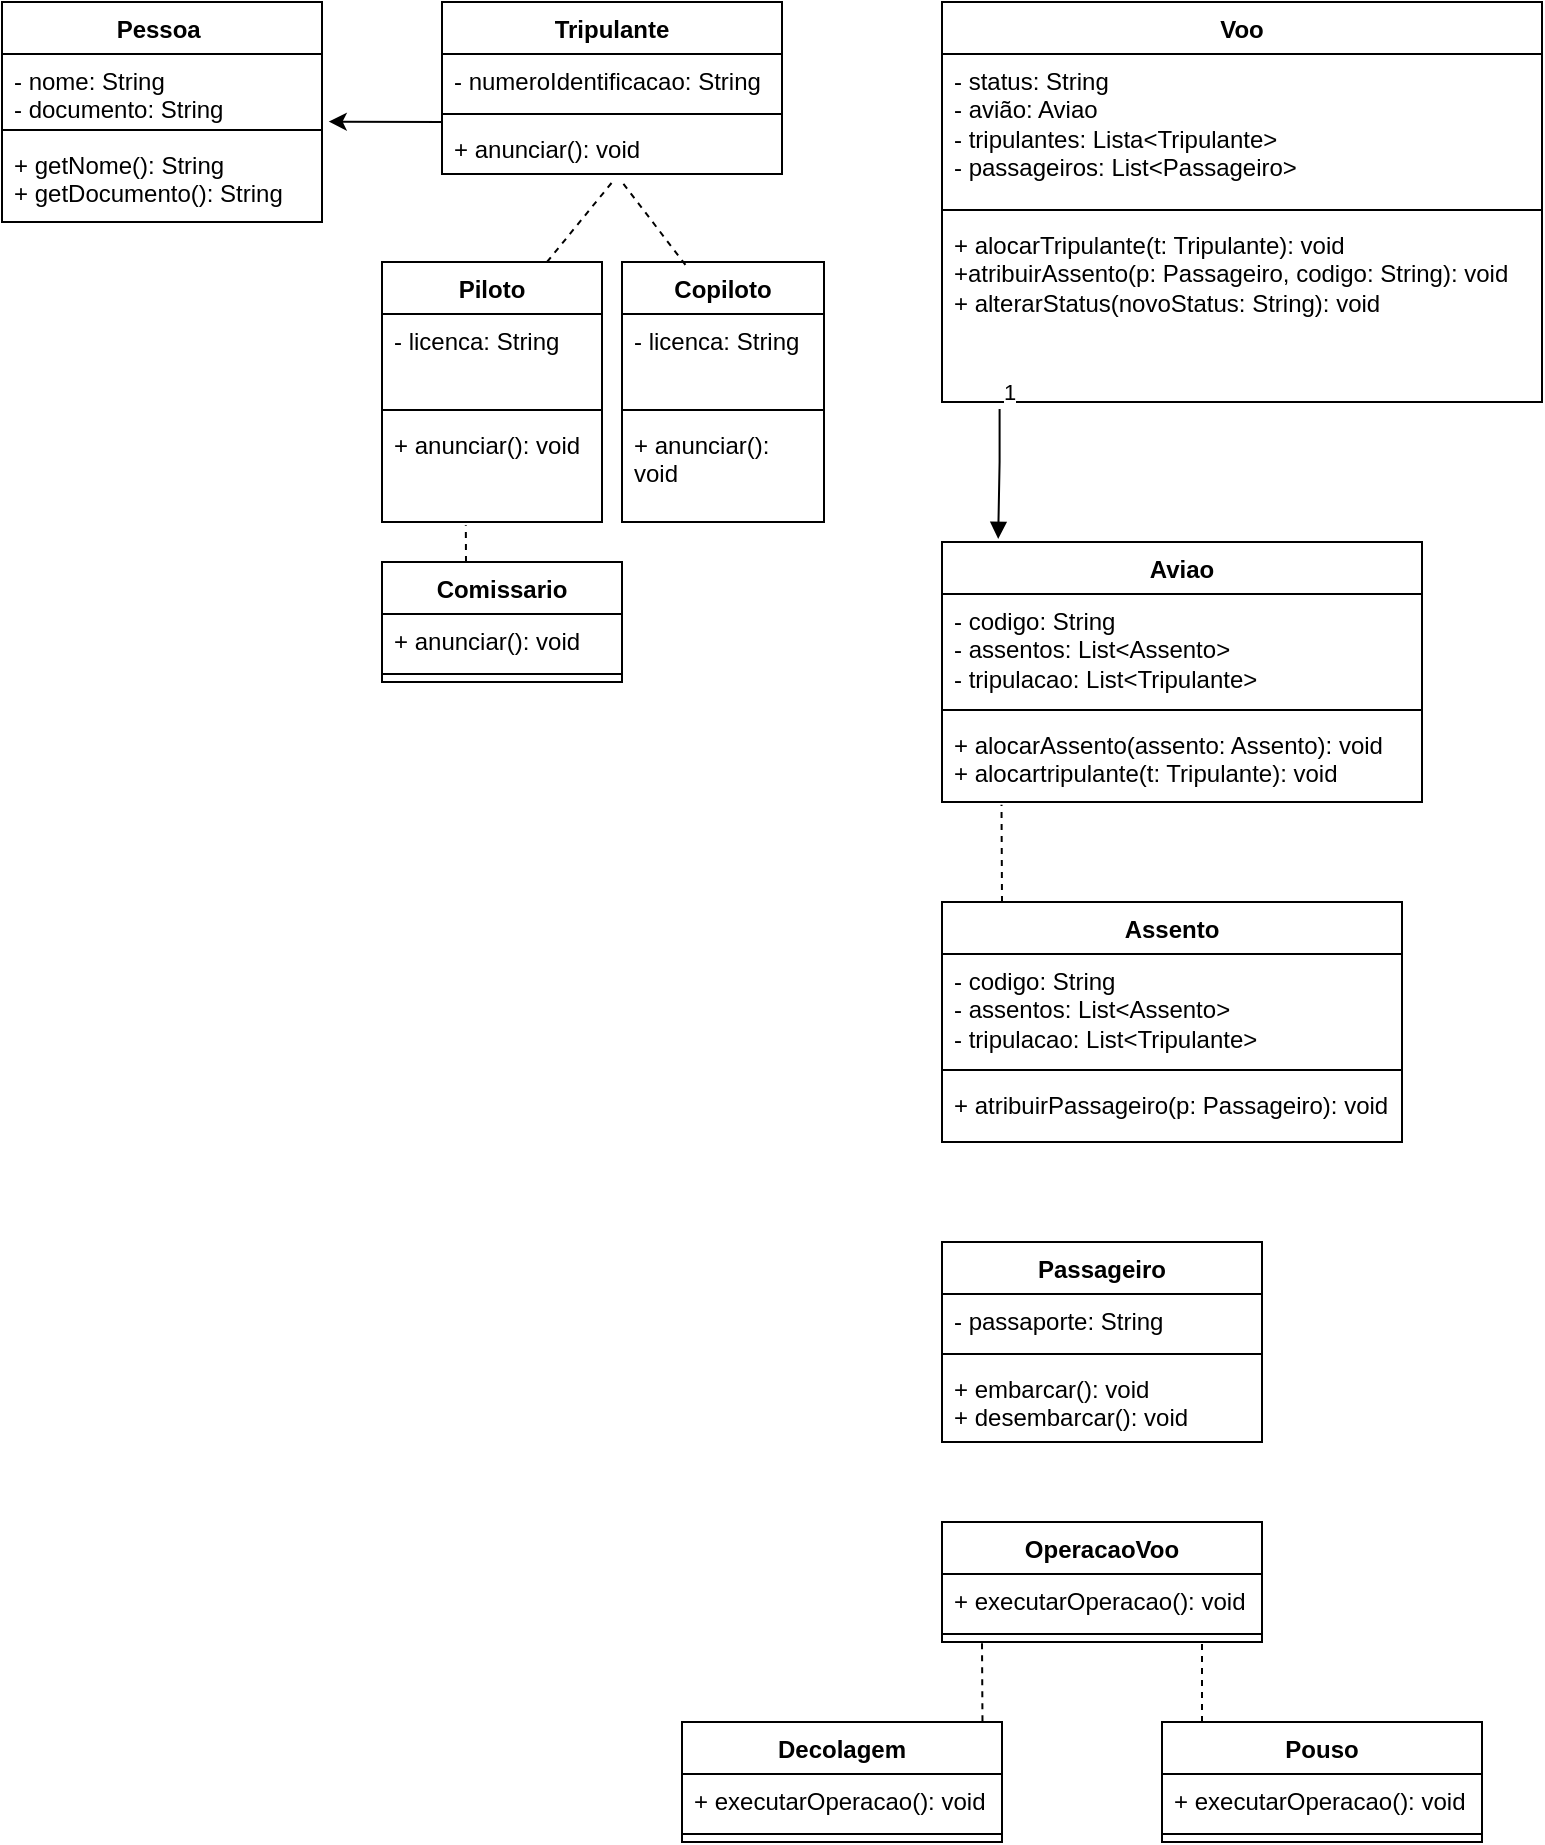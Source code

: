 <mxfile version="28.2.8">
  <diagram name="Página-1" id="MyFSVmAhdw2FAV-8SNYU">
    <mxGraphModel dx="2220" dy="1309" grid="1" gridSize="10" guides="1" tooltips="1" connect="1" arrows="1" fold="1" page="1" pageScale="1" pageWidth="827" pageHeight="1169" math="0" shadow="0">
      <root>
        <mxCell id="0" />
        <mxCell id="1" parent="0" />
        <mxCell id="O5UL9J-PGg51iqn4pIcP-1" value="Pessoa&amp;nbsp;" style="swimlane;fontStyle=1;align=center;verticalAlign=top;childLayout=stackLayout;horizontal=1;startSize=26;horizontalStack=0;resizeParent=1;resizeParentMax=0;resizeLast=0;collapsible=1;marginBottom=0;whiteSpace=wrap;html=1;" parent="1" vertex="1">
          <mxGeometry x="20" y="30" width="160" height="110" as="geometry" />
        </mxCell>
        <mxCell id="O5UL9J-PGg51iqn4pIcP-2" value="- nome: String&amp;nbsp;&lt;div&gt;- documento: String&amp;nbsp;&lt;/div&gt;" style="text;strokeColor=none;fillColor=none;align=left;verticalAlign=top;spacingLeft=4;spacingRight=4;overflow=hidden;rotatable=0;points=[[0,0.5],[1,0.5]];portConstraint=eastwest;whiteSpace=wrap;html=1;" parent="O5UL9J-PGg51iqn4pIcP-1" vertex="1">
          <mxGeometry y="26" width="160" height="34" as="geometry" />
        </mxCell>
        <mxCell id="O5UL9J-PGg51iqn4pIcP-3" value="" style="line;strokeWidth=1;fillColor=none;align=left;verticalAlign=middle;spacingTop=-1;spacingLeft=3;spacingRight=3;rotatable=0;labelPosition=right;points=[];portConstraint=eastwest;strokeColor=inherit;" parent="O5UL9J-PGg51iqn4pIcP-1" vertex="1">
          <mxGeometry y="60" width="160" height="8" as="geometry" />
        </mxCell>
        <mxCell id="O5UL9J-PGg51iqn4pIcP-4" value="+ getNome(): String&amp;nbsp;&lt;div&gt;+ getDocumento(): String&lt;/div&gt;" style="text;strokeColor=none;fillColor=none;align=left;verticalAlign=top;spacingLeft=4;spacingRight=4;overflow=hidden;rotatable=0;points=[[0,0.5],[1,0.5]];portConstraint=eastwest;whiteSpace=wrap;html=1;" parent="O5UL9J-PGg51iqn4pIcP-1" vertex="1">
          <mxGeometry y="68" width="160" height="42" as="geometry" />
        </mxCell>
        <mxCell id="O5UL9J-PGg51iqn4pIcP-5" value="Tripulante" style="swimlane;fontStyle=1;align=center;verticalAlign=top;childLayout=stackLayout;horizontal=1;startSize=26;horizontalStack=0;resizeParent=1;resizeParentMax=0;resizeLast=0;collapsible=1;marginBottom=0;whiteSpace=wrap;html=1;" parent="1" vertex="1">
          <mxGeometry x="240" y="30" width="170" height="86" as="geometry" />
        </mxCell>
        <mxCell id="O5UL9J-PGg51iqn4pIcP-6" value="- numeroIdentificacao: String" style="text;strokeColor=none;fillColor=none;align=left;verticalAlign=top;spacingLeft=4;spacingRight=4;overflow=hidden;rotatable=0;points=[[0,0.5],[1,0.5]];portConstraint=eastwest;whiteSpace=wrap;html=1;" parent="O5UL9J-PGg51iqn4pIcP-5" vertex="1">
          <mxGeometry y="26" width="170" height="26" as="geometry" />
        </mxCell>
        <mxCell id="O5UL9J-PGg51iqn4pIcP-7" value="" style="line;strokeWidth=1;fillColor=none;align=left;verticalAlign=middle;spacingTop=-1;spacingLeft=3;spacingRight=3;rotatable=0;labelPosition=right;points=[];portConstraint=eastwest;strokeColor=inherit;" parent="O5UL9J-PGg51iqn4pIcP-5" vertex="1">
          <mxGeometry y="52" width="170" height="8" as="geometry" />
        </mxCell>
        <mxCell id="O5UL9J-PGg51iqn4pIcP-8" value="+ anunciar(): void" style="text;strokeColor=none;fillColor=none;align=left;verticalAlign=top;spacingLeft=4;spacingRight=4;overflow=hidden;rotatable=0;points=[[0,0.5],[1,0.5]];portConstraint=eastwest;whiteSpace=wrap;html=1;" parent="O5UL9J-PGg51iqn4pIcP-5" vertex="1">
          <mxGeometry y="60" width="170" height="26" as="geometry" />
        </mxCell>
        <mxCell id="O5UL9J-PGg51iqn4pIcP-14" value="" style="endArrow=classic;html=1;rounded=0;entryX=1.021;entryY=0.994;entryDx=0;entryDy=0;entryPerimeter=0;exitX=0;exitY=0;exitDx=0;exitDy=0;exitPerimeter=0;" parent="1" source="O5UL9J-PGg51iqn4pIcP-8" target="O5UL9J-PGg51iqn4pIcP-2" edge="1">
          <mxGeometry width="50" height="50" relative="1" as="geometry">
            <mxPoint x="190" y="110" as="sourcePoint" />
            <mxPoint x="240" y="60" as="targetPoint" />
          </mxGeometry>
        </mxCell>
        <mxCell id="O5UL9J-PGg51iqn4pIcP-15" value="Piloto" style="swimlane;fontStyle=1;align=center;verticalAlign=top;childLayout=stackLayout;horizontal=1;startSize=26;horizontalStack=0;resizeParent=1;resizeParentMax=0;resizeLast=0;collapsible=1;marginBottom=0;whiteSpace=wrap;html=1;" parent="1" vertex="1">
          <mxGeometry x="210" y="160" width="110" height="130" as="geometry" />
        </mxCell>
        <mxCell id="O5UL9J-PGg51iqn4pIcP-16" value="- licenca: String" style="text;strokeColor=none;fillColor=none;align=left;verticalAlign=top;spacingLeft=4;spacingRight=4;overflow=hidden;rotatable=0;points=[[0,0.5],[1,0.5]];portConstraint=eastwest;whiteSpace=wrap;html=1;" parent="O5UL9J-PGg51iqn4pIcP-15" vertex="1">
          <mxGeometry y="26" width="110" height="44" as="geometry" />
        </mxCell>
        <mxCell id="O5UL9J-PGg51iqn4pIcP-17" value="" style="line;strokeWidth=1;fillColor=none;align=left;verticalAlign=middle;spacingTop=-1;spacingLeft=3;spacingRight=3;rotatable=0;labelPosition=right;points=[];portConstraint=eastwest;strokeColor=inherit;" parent="O5UL9J-PGg51iqn4pIcP-15" vertex="1">
          <mxGeometry y="70" width="110" height="8" as="geometry" />
        </mxCell>
        <mxCell id="O5UL9J-PGg51iqn4pIcP-18" value="+ anunciar(): void" style="text;strokeColor=none;fillColor=none;align=left;verticalAlign=top;spacingLeft=4;spacingRight=4;overflow=hidden;rotatable=0;points=[[0,0.5],[1,0.5]];portConstraint=eastwest;whiteSpace=wrap;html=1;" parent="O5UL9J-PGg51iqn4pIcP-15" vertex="1">
          <mxGeometry y="78" width="110" height="52" as="geometry" />
        </mxCell>
        <mxCell id="O5UL9J-PGg51iqn4pIcP-27" value="Copiloto" style="swimlane;fontStyle=1;align=center;verticalAlign=top;childLayout=stackLayout;horizontal=1;startSize=26;horizontalStack=0;resizeParent=1;resizeParentMax=0;resizeLast=0;collapsible=1;marginBottom=0;whiteSpace=wrap;html=1;" parent="1" vertex="1">
          <mxGeometry x="330" y="160" width="101" height="130" as="geometry" />
        </mxCell>
        <mxCell id="O5UL9J-PGg51iqn4pIcP-28" value="- licenca: String" style="text;strokeColor=none;fillColor=none;align=left;verticalAlign=top;spacingLeft=4;spacingRight=4;overflow=hidden;rotatable=0;points=[[0,0.5],[1,0.5]];portConstraint=eastwest;whiteSpace=wrap;html=1;" parent="O5UL9J-PGg51iqn4pIcP-27" vertex="1">
          <mxGeometry y="26" width="101" height="44" as="geometry" />
        </mxCell>
        <mxCell id="O5UL9J-PGg51iqn4pIcP-29" value="" style="line;strokeWidth=1;fillColor=none;align=left;verticalAlign=middle;spacingTop=-1;spacingLeft=3;spacingRight=3;rotatable=0;labelPosition=right;points=[];portConstraint=eastwest;strokeColor=inherit;" parent="O5UL9J-PGg51iqn4pIcP-27" vertex="1">
          <mxGeometry y="70" width="101" height="8" as="geometry" />
        </mxCell>
        <mxCell id="O5UL9J-PGg51iqn4pIcP-30" value="+ anunciar(): void" style="text;strokeColor=none;fillColor=none;align=left;verticalAlign=top;spacingLeft=4;spacingRight=4;overflow=hidden;rotatable=0;points=[[0,0.5],[1,0.5]];portConstraint=eastwest;whiteSpace=wrap;html=1;" parent="O5UL9J-PGg51iqn4pIcP-27" vertex="1">
          <mxGeometry y="78" width="101" height="52" as="geometry" />
        </mxCell>
        <mxCell id="axmRc_uEPYWM6h47TTXh-1" value="" style="endArrow=none;dashed=1;html=1;rounded=0;entryX=0.5;entryY=1.162;entryDx=0;entryDy=0;entryPerimeter=0;exitX=0.75;exitY=0;exitDx=0;exitDy=0;" edge="1" parent="1" source="O5UL9J-PGg51iqn4pIcP-15" target="O5UL9J-PGg51iqn4pIcP-8">
          <mxGeometry width="50" height="50" relative="1" as="geometry">
            <mxPoint x="260" y="170" as="sourcePoint" />
            <mxPoint x="310" y="120" as="targetPoint" />
          </mxGeometry>
        </mxCell>
        <mxCell id="axmRc_uEPYWM6h47TTXh-2" value="" style="endArrow=none;dashed=1;html=1;rounded=0;exitX=0.314;exitY=0.011;exitDx=0;exitDy=0;exitPerimeter=0;" edge="1" parent="1" source="O5UL9J-PGg51iqn4pIcP-27">
          <mxGeometry width="50" height="50" relative="1" as="geometry">
            <mxPoint x="330" y="170" as="sourcePoint" />
            <mxPoint x="330" y="120" as="targetPoint" />
          </mxGeometry>
        </mxCell>
        <mxCell id="axmRc_uEPYWM6h47TTXh-12" value="" style="endArrow=none;dashed=1;html=1;rounded=0;entryX=0.381;entryY=1.031;entryDx=0;entryDy=0;entryPerimeter=0;" edge="1" parent="1" target="O5UL9J-PGg51iqn4pIcP-18">
          <mxGeometry width="50" height="50" relative="1" as="geometry">
            <mxPoint x="252" y="310" as="sourcePoint" />
            <mxPoint x="250" y="300" as="targetPoint" />
          </mxGeometry>
        </mxCell>
        <mxCell id="axmRc_uEPYWM6h47TTXh-13" value="Voo" style="swimlane;fontStyle=1;align=center;verticalAlign=top;childLayout=stackLayout;horizontal=1;startSize=26;horizontalStack=0;resizeParent=1;resizeParentMax=0;resizeLast=0;collapsible=1;marginBottom=0;whiteSpace=wrap;html=1;" vertex="1" parent="1">
          <mxGeometry x="490" y="30" width="300" height="200" as="geometry" />
        </mxCell>
        <mxCell id="axmRc_uEPYWM6h47TTXh-14" value="- status: String&amp;nbsp;&lt;div&gt;- avião: Aviao&lt;/div&gt;&lt;div&gt;- tripulantes: Lista&amp;lt;Tripulante&amp;gt;&lt;/div&gt;&lt;div&gt;- passageiros: List&amp;lt;Passageiro&amp;gt;&lt;/div&gt;&lt;div&gt;&lt;br&gt;&lt;/div&gt;" style="text;strokeColor=none;fillColor=none;align=left;verticalAlign=top;spacingLeft=4;spacingRight=4;overflow=hidden;rotatable=0;points=[[0,0.5],[1,0.5]];portConstraint=eastwest;whiteSpace=wrap;html=1;" vertex="1" parent="axmRc_uEPYWM6h47TTXh-13">
          <mxGeometry y="26" width="300" height="74" as="geometry" />
        </mxCell>
        <mxCell id="axmRc_uEPYWM6h47TTXh-15" value="" style="line;strokeWidth=1;fillColor=none;align=left;verticalAlign=middle;spacingTop=-1;spacingLeft=3;spacingRight=3;rotatable=0;labelPosition=right;points=[];portConstraint=eastwest;strokeColor=inherit;" vertex="1" parent="axmRc_uEPYWM6h47TTXh-13">
          <mxGeometry y="100" width="300" height="8" as="geometry" />
        </mxCell>
        <mxCell id="axmRc_uEPYWM6h47TTXh-16" value="+ alocarTripulante(t: Tripulante): void&lt;div&gt;+atribuirAssento(p: Passageiro, codigo: String): void&amp;nbsp;&lt;/div&gt;&lt;div&gt;+ alterarStatus(novoStatus: String): void&lt;/div&gt;" style="text;strokeColor=none;fillColor=none;align=left;verticalAlign=top;spacingLeft=4;spacingRight=4;overflow=hidden;rotatable=0;points=[[0,0.5],[1,0.5]];portConstraint=eastwest;whiteSpace=wrap;html=1;" vertex="1" parent="axmRc_uEPYWM6h47TTXh-13">
          <mxGeometry y="108" width="300" height="92" as="geometry" />
        </mxCell>
        <mxCell id="axmRc_uEPYWM6h47TTXh-29" value="Assento" style="swimlane;fontStyle=1;align=center;verticalAlign=top;childLayout=stackLayout;horizontal=1;startSize=26;horizontalStack=0;resizeParent=1;resizeParentMax=0;resizeLast=0;collapsible=1;marginBottom=0;whiteSpace=wrap;html=1;" vertex="1" parent="1">
          <mxGeometry x="490" y="480" width="230" height="120" as="geometry" />
        </mxCell>
        <mxCell id="axmRc_uEPYWM6h47TTXh-30" value="- codigo: String&amp;nbsp;&lt;div&gt;- assentos: List&amp;lt;Assento&amp;gt;&lt;/div&gt;&lt;div&gt;- tripulacao: List&amp;lt;Tripulante&amp;gt;&lt;/div&gt;" style="text;strokeColor=none;fillColor=none;align=left;verticalAlign=top;spacingLeft=4;spacingRight=4;overflow=hidden;rotatable=0;points=[[0,0.5],[1,0.5]];portConstraint=eastwest;whiteSpace=wrap;html=1;" vertex="1" parent="axmRc_uEPYWM6h47TTXh-29">
          <mxGeometry y="26" width="230" height="54" as="geometry" />
        </mxCell>
        <mxCell id="axmRc_uEPYWM6h47TTXh-31" value="" style="line;strokeWidth=1;fillColor=none;align=left;verticalAlign=middle;spacingTop=-1;spacingLeft=3;spacingRight=3;rotatable=0;labelPosition=right;points=[];portConstraint=eastwest;strokeColor=inherit;" vertex="1" parent="axmRc_uEPYWM6h47TTXh-29">
          <mxGeometry y="80" width="230" height="8" as="geometry" />
        </mxCell>
        <mxCell id="axmRc_uEPYWM6h47TTXh-32" value="+ atribuirPassageiro(p: Passageiro): void" style="text;strokeColor=none;fillColor=none;align=left;verticalAlign=top;spacingLeft=4;spacingRight=4;overflow=hidden;rotatable=0;points=[[0,0.5],[1,0.5]];portConstraint=eastwest;whiteSpace=wrap;html=1;" vertex="1" parent="axmRc_uEPYWM6h47TTXh-29">
          <mxGeometry y="88" width="230" height="32" as="geometry" />
        </mxCell>
        <mxCell id="axmRc_uEPYWM6h47TTXh-33" value="Aviao" style="swimlane;fontStyle=1;align=center;verticalAlign=top;childLayout=stackLayout;horizontal=1;startSize=26;horizontalStack=0;resizeParent=1;resizeParentMax=0;resizeLast=0;collapsible=1;marginBottom=0;whiteSpace=wrap;html=1;" vertex="1" parent="1">
          <mxGeometry x="490" y="300" width="240" height="130" as="geometry" />
        </mxCell>
        <mxCell id="axmRc_uEPYWM6h47TTXh-34" value="- codigo: String&lt;div&gt;- assentos: List&amp;lt;Assento&amp;gt;&lt;/div&gt;&lt;div&gt;- tripulacao: List&amp;lt;Tripulante&amp;gt;&lt;/div&gt;" style="text;strokeColor=none;fillColor=none;align=left;verticalAlign=top;spacingLeft=4;spacingRight=4;overflow=hidden;rotatable=0;points=[[0,0.5],[1,0.5]];portConstraint=eastwest;whiteSpace=wrap;html=1;" vertex="1" parent="axmRc_uEPYWM6h47TTXh-33">
          <mxGeometry y="26" width="240" height="54" as="geometry" />
        </mxCell>
        <mxCell id="axmRc_uEPYWM6h47TTXh-35" value="" style="line;strokeWidth=1;fillColor=none;align=left;verticalAlign=middle;spacingTop=-1;spacingLeft=3;spacingRight=3;rotatable=0;labelPosition=right;points=[];portConstraint=eastwest;strokeColor=inherit;" vertex="1" parent="axmRc_uEPYWM6h47TTXh-33">
          <mxGeometry y="80" width="240" height="8" as="geometry" />
        </mxCell>
        <mxCell id="axmRc_uEPYWM6h47TTXh-36" value="+ alocarAssento(assento: Assento): void&amp;nbsp;&lt;div&gt;+ alocartripulante(t: Tripulante): void&lt;/div&gt;" style="text;strokeColor=none;fillColor=none;align=left;verticalAlign=top;spacingLeft=4;spacingRight=4;overflow=hidden;rotatable=0;points=[[0,0.5],[1,0.5]];portConstraint=eastwest;whiteSpace=wrap;html=1;" vertex="1" parent="axmRc_uEPYWM6h47TTXh-33">
          <mxGeometry y="88" width="240" height="42" as="geometry" />
        </mxCell>
        <mxCell id="axmRc_uEPYWM6h47TTXh-39" value="" style="endArrow=block;endFill=1;html=1;edgeStyle=orthogonalEdgeStyle;align=left;verticalAlign=top;rounded=0;entryX=0.117;entryY=-0.012;entryDx=0;entryDy=0;entryPerimeter=0;exitX=0.096;exitY=1.038;exitDx=0;exitDy=0;exitPerimeter=0;" edge="1" parent="1" source="axmRc_uEPYWM6h47TTXh-16" target="axmRc_uEPYWM6h47TTXh-33">
          <mxGeometry x="-1" relative="1" as="geometry">
            <mxPoint x="500" y="260.04" as="sourcePoint" />
            <mxPoint x="570" y="260.04" as="targetPoint" />
            <Array as="points">
              <mxPoint x="519" y="260" />
            </Array>
          </mxGeometry>
        </mxCell>
        <mxCell id="axmRc_uEPYWM6h47TTXh-40" value="1" style="edgeLabel;resizable=0;html=1;align=left;verticalAlign=bottom;" connectable="0" vertex="1" parent="axmRc_uEPYWM6h47TTXh-39">
          <mxGeometry x="-1" relative="1" as="geometry" />
        </mxCell>
        <mxCell id="axmRc_uEPYWM6h47TTXh-41" value="" style="endArrow=none;dashed=1;html=1;rounded=0;entryX=0.124;entryY=1.034;entryDx=0;entryDy=0;entryPerimeter=0;" edge="1" parent="1" target="axmRc_uEPYWM6h47TTXh-36">
          <mxGeometry width="50" height="50" relative="1" as="geometry">
            <mxPoint x="520" y="480" as="sourcePoint" />
            <mxPoint x="570" y="430" as="targetPoint" />
          </mxGeometry>
        </mxCell>
        <mxCell id="axmRc_uEPYWM6h47TTXh-42" value="Passageiro" style="swimlane;fontStyle=1;align=center;verticalAlign=top;childLayout=stackLayout;horizontal=1;startSize=26;horizontalStack=0;resizeParent=1;resizeParentMax=0;resizeLast=0;collapsible=1;marginBottom=0;whiteSpace=wrap;html=1;" vertex="1" parent="1">
          <mxGeometry x="490" y="650" width="160" height="100" as="geometry" />
        </mxCell>
        <mxCell id="axmRc_uEPYWM6h47TTXh-43" value="- passaporte: String&amp;nbsp;" style="text;strokeColor=none;fillColor=none;align=left;verticalAlign=top;spacingLeft=4;spacingRight=4;overflow=hidden;rotatable=0;points=[[0,0.5],[1,0.5]];portConstraint=eastwest;whiteSpace=wrap;html=1;" vertex="1" parent="axmRc_uEPYWM6h47TTXh-42">
          <mxGeometry y="26" width="160" height="26" as="geometry" />
        </mxCell>
        <mxCell id="axmRc_uEPYWM6h47TTXh-44" value="" style="line;strokeWidth=1;fillColor=none;align=left;verticalAlign=middle;spacingTop=-1;spacingLeft=3;spacingRight=3;rotatable=0;labelPosition=right;points=[];portConstraint=eastwest;strokeColor=inherit;" vertex="1" parent="axmRc_uEPYWM6h47TTXh-42">
          <mxGeometry y="52" width="160" height="8" as="geometry" />
        </mxCell>
        <mxCell id="axmRc_uEPYWM6h47TTXh-45" value="+ embarcar(): void&amp;nbsp;&lt;div&gt;+ desembarcar(): void&lt;/div&gt;" style="text;strokeColor=none;fillColor=none;align=left;verticalAlign=top;spacingLeft=4;spacingRight=4;overflow=hidden;rotatable=0;points=[[0,0.5],[1,0.5]];portConstraint=eastwest;whiteSpace=wrap;html=1;" vertex="1" parent="axmRc_uEPYWM6h47TTXh-42">
          <mxGeometry y="60" width="160" height="40" as="geometry" />
        </mxCell>
        <mxCell id="axmRc_uEPYWM6h47TTXh-49" value="OperacaoVoo" style="swimlane;fontStyle=1;align=center;verticalAlign=top;childLayout=stackLayout;horizontal=1;startSize=26;horizontalStack=0;resizeParent=1;resizeParentMax=0;resizeLast=0;collapsible=1;marginBottom=0;whiteSpace=wrap;html=1;" vertex="1" parent="1">
          <mxGeometry x="490" y="790" width="160" height="60" as="geometry" />
        </mxCell>
        <mxCell id="axmRc_uEPYWM6h47TTXh-50" value="+ executarOperacao(): void" style="text;strokeColor=none;fillColor=none;align=left;verticalAlign=top;spacingLeft=4;spacingRight=4;overflow=hidden;rotatable=0;points=[[0,0.5],[1,0.5]];portConstraint=eastwest;whiteSpace=wrap;html=1;" vertex="1" parent="axmRc_uEPYWM6h47TTXh-49">
          <mxGeometry y="26" width="160" height="26" as="geometry" />
        </mxCell>
        <mxCell id="axmRc_uEPYWM6h47TTXh-51" value="" style="line;strokeWidth=1;fillColor=none;align=left;verticalAlign=middle;spacingTop=-1;spacingLeft=3;spacingRight=3;rotatable=0;labelPosition=right;points=[];portConstraint=eastwest;strokeColor=inherit;" vertex="1" parent="axmRc_uEPYWM6h47TTXh-49">
          <mxGeometry y="52" width="160" height="8" as="geometry" />
        </mxCell>
        <mxCell id="axmRc_uEPYWM6h47TTXh-53" value="Comissario" style="swimlane;fontStyle=1;align=center;verticalAlign=top;childLayout=stackLayout;horizontal=1;startSize=26;horizontalStack=0;resizeParent=1;resizeParentMax=0;resizeLast=0;collapsible=1;marginBottom=0;whiteSpace=wrap;html=1;" vertex="1" parent="1">
          <mxGeometry x="210" y="310" width="120" height="60" as="geometry" />
        </mxCell>
        <mxCell id="axmRc_uEPYWM6h47TTXh-54" value="+ anunciar(): void" style="text;strokeColor=none;fillColor=none;align=left;verticalAlign=top;spacingLeft=4;spacingRight=4;overflow=hidden;rotatable=0;points=[[0,0.5],[1,0.5]];portConstraint=eastwest;whiteSpace=wrap;html=1;" vertex="1" parent="axmRc_uEPYWM6h47TTXh-53">
          <mxGeometry y="26" width="120" height="26" as="geometry" />
        </mxCell>
        <mxCell id="axmRc_uEPYWM6h47TTXh-55" value="" style="line;strokeWidth=1;fillColor=none;align=left;verticalAlign=middle;spacingTop=-1;spacingLeft=3;spacingRight=3;rotatable=0;labelPosition=right;points=[];portConstraint=eastwest;strokeColor=inherit;" vertex="1" parent="axmRc_uEPYWM6h47TTXh-53">
          <mxGeometry y="52" width="120" height="8" as="geometry" />
        </mxCell>
        <mxCell id="axmRc_uEPYWM6h47TTXh-56" value="Decolagem" style="swimlane;fontStyle=1;align=center;verticalAlign=top;childLayout=stackLayout;horizontal=1;startSize=26;horizontalStack=0;resizeParent=1;resizeParentMax=0;resizeLast=0;collapsible=1;marginBottom=0;whiteSpace=wrap;html=1;" vertex="1" parent="1">
          <mxGeometry x="360" y="890" width="160" height="60" as="geometry" />
        </mxCell>
        <mxCell id="axmRc_uEPYWM6h47TTXh-57" value="+ executarOperacao(): void" style="text;strokeColor=none;fillColor=none;align=left;verticalAlign=top;spacingLeft=4;spacingRight=4;overflow=hidden;rotatable=0;points=[[0,0.5],[1,0.5]];portConstraint=eastwest;whiteSpace=wrap;html=1;" vertex="1" parent="axmRc_uEPYWM6h47TTXh-56">
          <mxGeometry y="26" width="160" height="26" as="geometry" />
        </mxCell>
        <mxCell id="axmRc_uEPYWM6h47TTXh-58" value="" style="line;strokeWidth=1;fillColor=none;align=left;verticalAlign=middle;spacingTop=-1;spacingLeft=3;spacingRight=3;rotatable=0;labelPosition=right;points=[];portConstraint=eastwest;strokeColor=inherit;" vertex="1" parent="axmRc_uEPYWM6h47TTXh-56">
          <mxGeometry y="52" width="160" height="8" as="geometry" />
        </mxCell>
        <mxCell id="axmRc_uEPYWM6h47TTXh-59" value="Pouso" style="swimlane;fontStyle=1;align=center;verticalAlign=top;childLayout=stackLayout;horizontal=1;startSize=26;horizontalStack=0;resizeParent=1;resizeParentMax=0;resizeLast=0;collapsible=1;marginBottom=0;whiteSpace=wrap;html=1;" vertex="1" parent="1">
          <mxGeometry x="600" y="890" width="160" height="60" as="geometry" />
        </mxCell>
        <mxCell id="axmRc_uEPYWM6h47TTXh-60" value="+ executarOperacao(): void" style="text;strokeColor=none;fillColor=none;align=left;verticalAlign=top;spacingLeft=4;spacingRight=4;overflow=hidden;rotatable=0;points=[[0,0.5],[1,0.5]];portConstraint=eastwest;whiteSpace=wrap;html=1;" vertex="1" parent="axmRc_uEPYWM6h47TTXh-59">
          <mxGeometry y="26" width="160" height="26" as="geometry" />
        </mxCell>
        <mxCell id="axmRc_uEPYWM6h47TTXh-61" value="" style="line;strokeWidth=1;fillColor=none;align=left;verticalAlign=middle;spacingTop=-1;spacingLeft=3;spacingRight=3;rotatable=0;labelPosition=right;points=[];portConstraint=eastwest;strokeColor=inherit;" vertex="1" parent="axmRc_uEPYWM6h47TTXh-59">
          <mxGeometry y="52" width="160" height="8" as="geometry" />
        </mxCell>
        <mxCell id="axmRc_uEPYWM6h47TTXh-62" value="" style="endArrow=none;dashed=1;html=1;rounded=0;exitX=0.939;exitY=-0.006;exitDx=0;exitDy=0;exitPerimeter=0;" edge="1" parent="1" source="axmRc_uEPYWM6h47TTXh-56">
          <mxGeometry width="50" height="50" relative="1" as="geometry">
            <mxPoint x="500" y="939" as="sourcePoint" />
            <mxPoint x="510" y="850" as="targetPoint" />
          </mxGeometry>
        </mxCell>
        <mxCell id="axmRc_uEPYWM6h47TTXh-63" value="" style="endArrow=none;dashed=1;html=1;rounded=0;exitX=0.939;exitY=-0.006;exitDx=0;exitDy=0;exitPerimeter=0;" edge="1" parent="1">
          <mxGeometry width="50" height="50" relative="1" as="geometry">
            <mxPoint x="620" y="890" as="sourcePoint" />
            <mxPoint x="620" y="850" as="targetPoint" />
          </mxGeometry>
        </mxCell>
      </root>
    </mxGraphModel>
  </diagram>
</mxfile>
